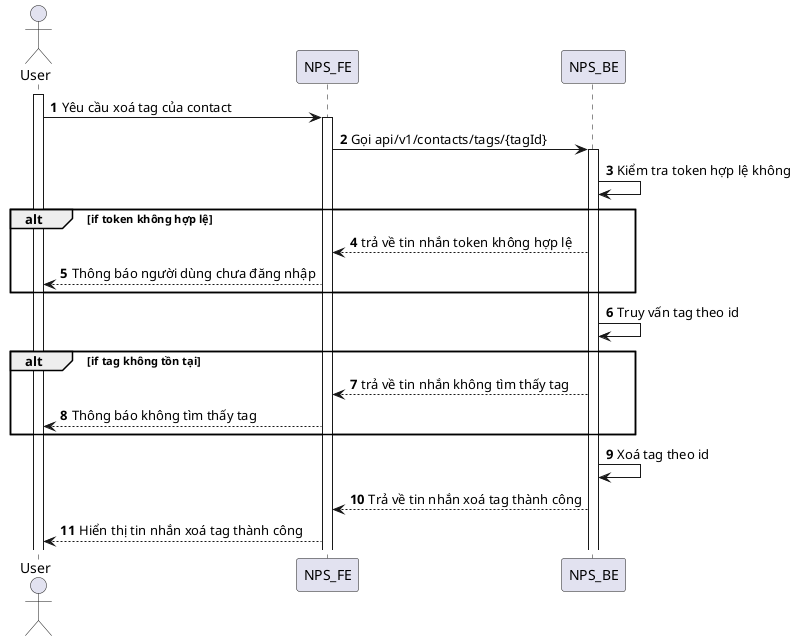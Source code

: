 @startuml
autonumber
actor User
activate User
User -> NPS_FE: Yêu cầu xoá tag của contact
activate NPS_FE
NPS_FE -> NPS_BE: Gọi api/v1/contacts/tags/{tagId}
activate NPS_BE
NPS_BE -> NPS_BE: Kiểm tra token hợp lệ không
alt if token không hợp lệ
NPS_BE --> NPS_FE: trả về tin nhắn token không hợp lệ
NPS_FE --> User: Thông báo người dùng chưa đăng nhập
end
NPS_BE -> NPS_BE: Truy vấn tag theo id
alt if tag không tồn tại
NPS_BE --> NPS_FE: trả về tin nhắn không tìm thấy tag
NPS_FE --> User: Thông báo không tìm thấy tag
end
NPS_BE -> NPS_BE: Xoá tag theo id
NPS_BE --> NPS_FE: Trả về tin nhắn xoá tag thành công
NPS_FE --> User: Hiển thị tin nhắn xoá tag thành công
@enduml